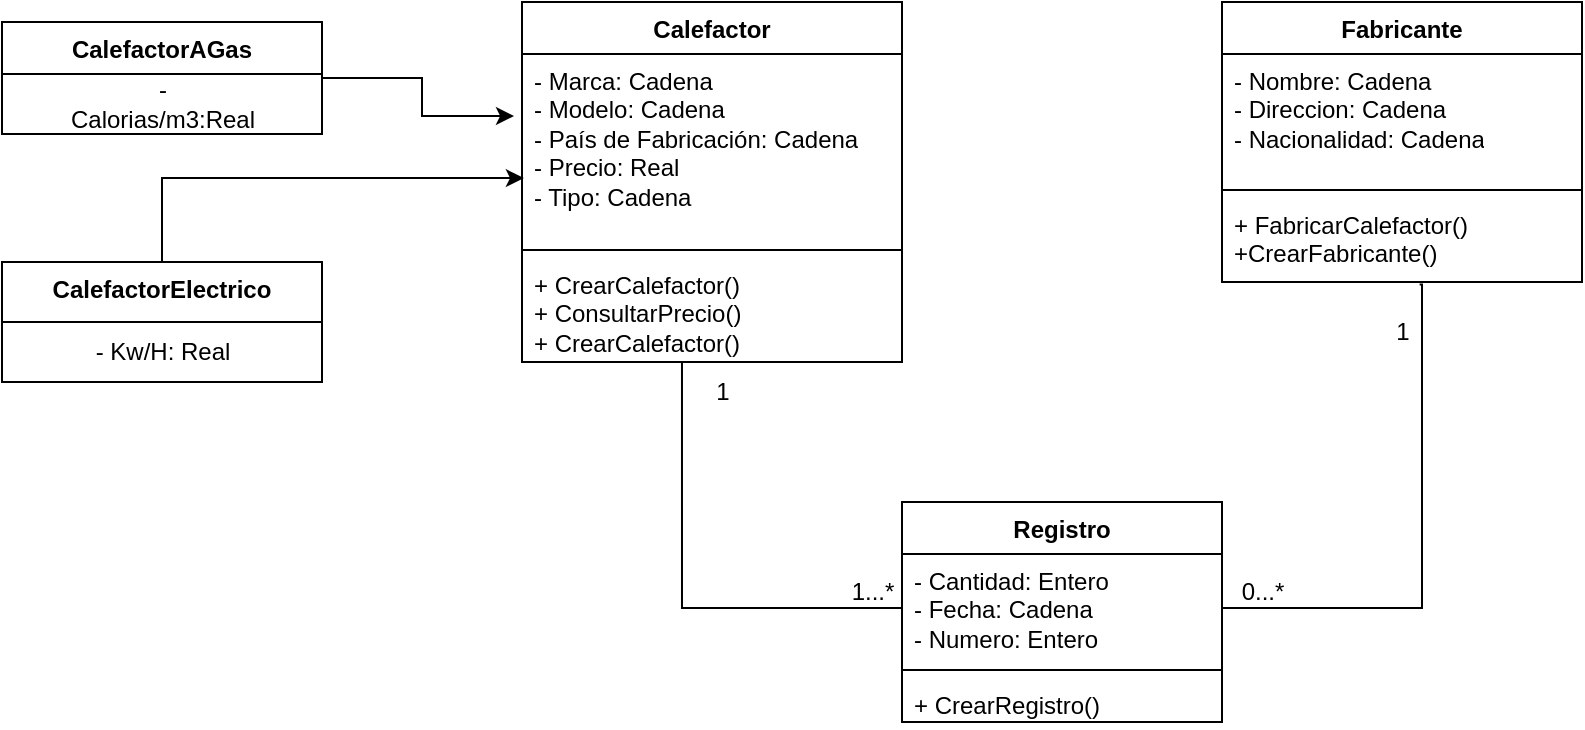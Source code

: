 <mxfile version="24.0.4" type="device">
  <diagram name="Página-1" id="CSxpgZ58ZRuXppJ0-Niw">
    <mxGraphModel dx="880" dy="524" grid="1" gridSize="10" guides="1" tooltips="1" connect="1" arrows="1" fold="1" page="1" pageScale="1" pageWidth="1169" pageHeight="827" math="0" shadow="0">
      <root>
        <mxCell id="0" />
        <mxCell id="1" parent="0" />
        <mxCell id="Q17JIFMXUZY1q4jYgsZg-1" value="Calefactor" style="swimlane;fontStyle=1;align=center;verticalAlign=top;childLayout=stackLayout;horizontal=1;startSize=26;horizontalStack=0;resizeParent=1;resizeParentMax=0;resizeLast=0;collapsible=1;marginBottom=0;whiteSpace=wrap;html=1;" parent="1" vertex="1">
          <mxGeometry x="280" y="40" width="190" height="180" as="geometry" />
        </mxCell>
        <mxCell id="Q17JIFMXUZY1q4jYgsZg-2" value="- Marca: Cadena&lt;div&gt;- Modelo: Cadena&lt;/div&gt;&lt;div&gt;- País de Fabricación: Cadena&lt;/div&gt;&lt;div&gt;- Precio: Real&lt;/div&gt;&lt;div&gt;- Tipo: Cadena&lt;/div&gt;" style="text;strokeColor=none;fillColor=none;align=left;verticalAlign=top;spacingLeft=4;spacingRight=4;overflow=hidden;rotatable=0;points=[[0,0.5],[1,0.5]];portConstraint=eastwest;whiteSpace=wrap;html=1;" parent="Q17JIFMXUZY1q4jYgsZg-1" vertex="1">
          <mxGeometry y="26" width="190" height="94" as="geometry" />
        </mxCell>
        <mxCell id="Q17JIFMXUZY1q4jYgsZg-3" value="" style="line;strokeWidth=1;fillColor=none;align=left;verticalAlign=middle;spacingTop=-1;spacingLeft=3;spacingRight=3;rotatable=0;labelPosition=right;points=[];portConstraint=eastwest;strokeColor=inherit;" parent="Q17JIFMXUZY1q4jYgsZg-1" vertex="1">
          <mxGeometry y="120" width="190" height="8" as="geometry" />
        </mxCell>
        <mxCell id="Q17JIFMXUZY1q4jYgsZg-4" value="+ CrearCalefactor()&lt;div&gt;+ ConsultarPrecio()&lt;/div&gt;&lt;div&gt;+ CrearCalefactor()&lt;/div&gt;" style="text;strokeColor=none;fillColor=none;align=left;verticalAlign=top;spacingLeft=4;spacingRight=4;overflow=hidden;rotatable=0;points=[[0,0.5],[1,0.5]];portConstraint=eastwest;whiteSpace=wrap;html=1;" parent="Q17JIFMXUZY1q4jYgsZg-1" vertex="1">
          <mxGeometry y="128" width="190" height="52" as="geometry" />
        </mxCell>
        <mxCell id="qU-wb6rnd6P5gP9qI_9T-1" value="Fabricante" style="swimlane;fontStyle=1;align=center;verticalAlign=top;childLayout=stackLayout;horizontal=1;startSize=26;horizontalStack=0;resizeParent=1;resizeParentMax=0;resizeLast=0;collapsible=1;marginBottom=0;whiteSpace=wrap;html=1;" parent="1" vertex="1">
          <mxGeometry x="630" y="40" width="180" height="140" as="geometry" />
        </mxCell>
        <mxCell id="qU-wb6rnd6P5gP9qI_9T-2" value="- Nombre: Cadena&lt;div&gt;- Direccion: Cadena&lt;/div&gt;&lt;div&gt;- Nacionalidad: Cadena&lt;/div&gt;" style="text;strokeColor=none;fillColor=none;align=left;verticalAlign=top;spacingLeft=4;spacingRight=4;overflow=hidden;rotatable=0;points=[[0,0.5],[1,0.5]];portConstraint=eastwest;whiteSpace=wrap;html=1;" parent="qU-wb6rnd6P5gP9qI_9T-1" vertex="1">
          <mxGeometry y="26" width="180" height="64" as="geometry" />
        </mxCell>
        <mxCell id="qU-wb6rnd6P5gP9qI_9T-3" value="" style="line;strokeWidth=1;fillColor=none;align=left;verticalAlign=middle;spacingTop=-1;spacingLeft=3;spacingRight=3;rotatable=0;labelPosition=right;points=[];portConstraint=eastwest;strokeColor=inherit;" parent="qU-wb6rnd6P5gP9qI_9T-1" vertex="1">
          <mxGeometry y="90" width="180" height="8" as="geometry" />
        </mxCell>
        <mxCell id="qU-wb6rnd6P5gP9qI_9T-4" value="+ FabricarCalefactor()&lt;div&gt;+CrearFabricante()&lt;/div&gt;" style="text;strokeColor=none;fillColor=none;align=left;verticalAlign=top;spacingLeft=4;spacingRight=4;overflow=hidden;rotatable=0;points=[[0,0.5],[1,0.5]];portConstraint=eastwest;whiteSpace=wrap;html=1;" parent="qU-wb6rnd6P5gP9qI_9T-1" vertex="1">
          <mxGeometry y="98" width="180" height="42" as="geometry" />
        </mxCell>
        <mxCell id="qU-wb6rnd6P5gP9qI_9T-5" value="Registro" style="swimlane;fontStyle=1;align=center;verticalAlign=top;childLayout=stackLayout;horizontal=1;startSize=26;horizontalStack=0;resizeParent=1;resizeParentMax=0;resizeLast=0;collapsible=1;marginBottom=0;whiteSpace=wrap;html=1;" parent="1" vertex="1">
          <mxGeometry x="470" y="290" width="160" height="110" as="geometry" />
        </mxCell>
        <mxCell id="qU-wb6rnd6P5gP9qI_9T-6" value="- Cantidad: Entero&lt;div&gt;- Fecha: Cadena&lt;/div&gt;&lt;div&gt;- Numero: Entero&lt;/div&gt;" style="text;strokeColor=none;fillColor=none;align=left;verticalAlign=top;spacingLeft=4;spacingRight=4;overflow=hidden;rotatable=0;points=[[0,0.5],[1,0.5]];portConstraint=eastwest;whiteSpace=wrap;html=1;" parent="qU-wb6rnd6P5gP9qI_9T-5" vertex="1">
          <mxGeometry y="26" width="160" height="54" as="geometry" />
        </mxCell>
        <mxCell id="qU-wb6rnd6P5gP9qI_9T-7" value="" style="line;strokeWidth=1;fillColor=none;align=left;verticalAlign=middle;spacingTop=-1;spacingLeft=3;spacingRight=3;rotatable=0;labelPosition=right;points=[];portConstraint=eastwest;strokeColor=inherit;" parent="qU-wb6rnd6P5gP9qI_9T-5" vertex="1">
          <mxGeometry y="80" width="160" height="8" as="geometry" />
        </mxCell>
        <mxCell id="qU-wb6rnd6P5gP9qI_9T-8" value="+ CrearRegistro()" style="text;strokeColor=none;fillColor=none;align=left;verticalAlign=top;spacingLeft=4;spacingRight=4;overflow=hidden;rotatable=0;points=[[0,0.5],[1,0.5]];portConstraint=eastwest;whiteSpace=wrap;html=1;" parent="qU-wb6rnd6P5gP9qI_9T-5" vertex="1">
          <mxGeometry y="88" width="160" height="22" as="geometry" />
        </mxCell>
        <mxCell id="qU-wb6rnd6P5gP9qI_9T-9" style="edgeStyle=orthogonalEdgeStyle;rounded=0;orthogonalLoop=1;jettySize=auto;html=1;exitX=0;exitY=0.5;exitDx=0;exitDy=0;entryX=0.421;entryY=1;entryDx=0;entryDy=0;entryPerimeter=0;endArrow=none;endFill=0;" parent="1" source="qU-wb6rnd6P5gP9qI_9T-6" target="Q17JIFMXUZY1q4jYgsZg-4" edge="1">
          <mxGeometry relative="1" as="geometry">
            <mxPoint x="360" y="220" as="targetPoint" />
          </mxGeometry>
        </mxCell>
        <mxCell id="qU-wb6rnd6P5gP9qI_9T-10" style="edgeStyle=orthogonalEdgeStyle;rounded=0;orthogonalLoop=1;jettySize=auto;html=1;entryX=0.549;entryY=1.029;entryDx=0;entryDy=0;entryPerimeter=0;endArrow=none;endFill=0;" parent="1" source="qU-wb6rnd6P5gP9qI_9T-6" target="qU-wb6rnd6P5gP9qI_9T-4" edge="1">
          <mxGeometry relative="1" as="geometry">
            <mxPoint x="720" y="170.0" as="targetPoint" />
            <Array as="points">
              <mxPoint x="730" y="343" />
              <mxPoint x="730" y="181" />
            </Array>
          </mxGeometry>
        </mxCell>
        <mxCell id="qU-wb6rnd6P5gP9qI_9T-11" value="1" style="text;html=1;align=center;verticalAlign=middle;resizable=0;points=[];autosize=1;strokeColor=none;fillColor=none;" parent="1" vertex="1">
          <mxGeometry x="365" y="220" width="30" height="30" as="geometry" />
        </mxCell>
        <mxCell id="qU-wb6rnd6P5gP9qI_9T-12" value="1...*" style="text;html=1;align=center;verticalAlign=middle;resizable=0;points=[];autosize=1;strokeColor=none;fillColor=none;" parent="1" vertex="1">
          <mxGeometry x="435" y="320" width="40" height="30" as="geometry" />
        </mxCell>
        <mxCell id="qU-wb6rnd6P5gP9qI_9T-13" value="0...*" style="text;html=1;align=center;verticalAlign=middle;resizable=0;points=[];autosize=1;strokeColor=none;fillColor=none;" parent="1" vertex="1">
          <mxGeometry x="630" y="320" width="40" height="30" as="geometry" />
        </mxCell>
        <mxCell id="qU-wb6rnd6P5gP9qI_9T-14" value="1" style="text;html=1;align=center;verticalAlign=middle;resizable=0;points=[];autosize=1;strokeColor=none;fillColor=none;" parent="1" vertex="1">
          <mxGeometry x="705" y="190" width="30" height="30" as="geometry" />
        </mxCell>
        <mxCell id="-7TSMDs-6bO34UWpGAwC-1" value="CalefactorAGas" style="swimlane;fontStyle=1;align=center;verticalAlign=top;childLayout=stackLayout;horizontal=1;startSize=26;horizontalStack=0;resizeParent=1;resizeParentMax=0;resizeLast=0;collapsible=1;marginBottom=0;whiteSpace=wrap;html=1;" vertex="1" parent="1">
          <mxGeometry x="20" y="50" width="160" height="56" as="geometry" />
        </mxCell>
        <mxCell id="-7TSMDs-6bO34UWpGAwC-11" value="&lt;span style=&quot;text-align: left; text-wrap: wrap;&quot;&gt;- Calorias/m3:Real&lt;/span&gt;" style="text;html=1;align=center;verticalAlign=middle;resizable=0;points=[];autosize=1;strokeColor=none;fillColor=none;" vertex="1" parent="-7TSMDs-6bO34UWpGAwC-1">
          <mxGeometry y="26" width="160" height="30" as="geometry" />
        </mxCell>
        <mxCell id="-7TSMDs-6bO34UWpGAwC-6" value="CalefactorElectrico" style="swimlane;fontStyle=1;align=center;verticalAlign=top;childLayout=stackLayout;horizontal=1;startSize=30;horizontalStack=0;resizeParent=1;resizeParentMax=0;resizeLast=0;collapsible=1;marginBottom=0;whiteSpace=wrap;html=1;" vertex="1" parent="1">
          <mxGeometry x="20" y="170" width="160" height="60" as="geometry" />
        </mxCell>
        <mxCell id="-7TSMDs-6bO34UWpGAwC-9" value="- Kw/H: Real" style="text;html=1;align=center;verticalAlign=middle;resizable=0;points=[];autosize=1;strokeColor=none;fillColor=none;" vertex="1" parent="-7TSMDs-6bO34UWpGAwC-6">
          <mxGeometry y="30" width="160" height="30" as="geometry" />
        </mxCell>
        <mxCell id="-7TSMDs-6bO34UWpGAwC-7" style="edgeStyle=orthogonalEdgeStyle;rounded=0;orthogonalLoop=1;jettySize=auto;html=1;entryX=0.005;entryY=0.66;entryDx=0;entryDy=0;entryPerimeter=0;" edge="1" parent="1" source="-7TSMDs-6bO34UWpGAwC-6" target="Q17JIFMXUZY1q4jYgsZg-2">
          <mxGeometry relative="1" as="geometry" />
        </mxCell>
        <mxCell id="-7TSMDs-6bO34UWpGAwC-8" style="edgeStyle=orthogonalEdgeStyle;rounded=0;orthogonalLoop=1;jettySize=auto;html=1;entryX=-0.021;entryY=0.33;entryDx=0;entryDy=0;entryPerimeter=0;" edge="1" parent="1" source="-7TSMDs-6bO34UWpGAwC-1" target="Q17JIFMXUZY1q4jYgsZg-2">
          <mxGeometry relative="1" as="geometry" />
        </mxCell>
      </root>
    </mxGraphModel>
  </diagram>
</mxfile>
